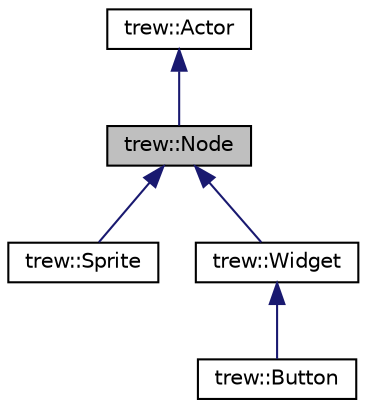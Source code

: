 digraph "trew::Node"
{
 // LATEX_PDF_SIZE
  edge [fontname="Helvetica",fontsize="10",labelfontname="Helvetica",labelfontsize="10"];
  node [fontname="Helvetica",fontsize="10",shape=record];
  Node1 [label="trew::Node",height=0.2,width=0.4,color="black", fillcolor="grey75", style="filled", fontcolor="black",tooltip=" "];
  Node2 -> Node1 [dir="back",color="midnightblue",fontsize="10",style="solid",fontname="Helvetica"];
  Node2 [label="trew::Actor",height=0.2,width=0.4,color="black", fillcolor="white", style="filled",URL="$classtrew_1_1_actor.html",tooltip=" "];
  Node1 -> Node3 [dir="back",color="midnightblue",fontsize="10",style="solid",fontname="Helvetica"];
  Node3 [label="trew::Sprite",height=0.2,width=0.4,color="black", fillcolor="white", style="filled",URL="$classtrew_1_1_sprite.html",tooltip=" "];
  Node1 -> Node4 [dir="back",color="midnightblue",fontsize="10",style="solid",fontname="Helvetica"];
  Node4 [label="trew::Widget",height=0.2,width=0.4,color="black", fillcolor="white", style="filled",URL="$classtrew_1_1_widget.html",tooltip=" "];
  Node4 -> Node5 [dir="back",color="midnightblue",fontsize="10",style="solid",fontname="Helvetica"];
  Node5 [label="trew::Button",height=0.2,width=0.4,color="black", fillcolor="white", style="filled",URL="$classtrew_1_1_button.html",tooltip=" "];
}
